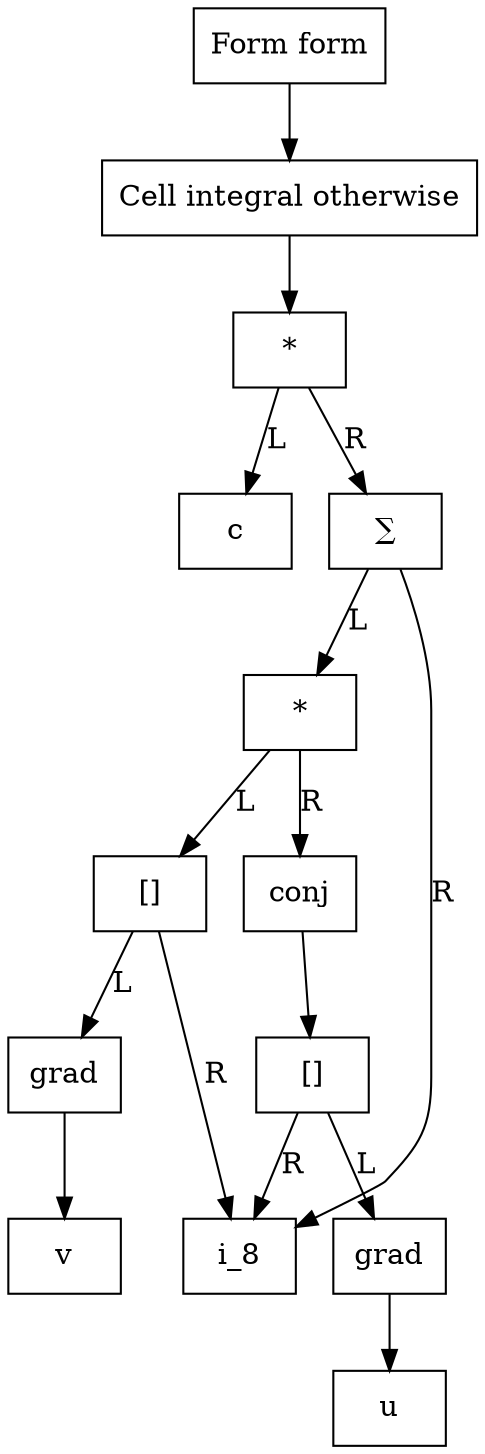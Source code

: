 /* Form form: */
digraph ufl_form
{
  node [shape="box"] ;
  form_form [label="Form form"] ;  form_cellotherwise [label="Cell integral otherwise"]
  form_form -> form_cellotherwise ;
  form_cellotherwise -> itg0_n0000 ;
  itg0_n0000 [label="*"];
  itg0_n0005 [label="grad"];
  itg0_n0007 [label="i_8"];
  itg0_n0009 [label="[]"];
  itg0_n0001 [label="c"];
  itg0_n0011 [label="u"];
  itg0_n0006 [label="v"];
  itg0_n0003 [label="*"];
  itg0_n0010 [label="grad"];
  itg0_n0004 [label="[]"];
  itg0_n0002 [label="&sum;"];
  itg0_n0008 [label="conj"];
  itg0_n0000 -> itg0_n0001 [label="L"] ;
  itg0_n0005 -> itg0_n0006 ;
  itg0_n0004 -> itg0_n0005 [label="L"] ;
  itg0_n0004 -> itg0_n0007 [label="R"] ;
  itg0_n0003 -> itg0_n0004 [label="L"] ;
  itg0_n0010 -> itg0_n0011 ;
  itg0_n0009 -> itg0_n0010 [label="L"] ;
  itg0_n0009 -> itg0_n0007 [label="R"] ;
  itg0_n0008 -> itg0_n0009 ;
  itg0_n0003 -> itg0_n0008 [label="R"] ;
  itg0_n0002 -> itg0_n0003 [label="L"] ;
  itg0_n0002 -> itg0_n0007 [label="R"] ;
  itg0_n0000 -> itg0_n0002 [label="R"] ;
}

